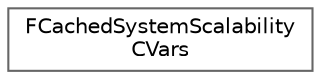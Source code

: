 digraph "Graphical Class Hierarchy"
{
 // INTERACTIVE_SVG=YES
 // LATEX_PDF_SIZE
  bgcolor="transparent";
  edge [fontname=Helvetica,fontsize=10,labelfontname=Helvetica,labelfontsize=10];
  node [fontname=Helvetica,fontsize=10,shape=box,height=0.2,width=0.4];
  rankdir="LR";
  Node0 [id="Node000000",label="FCachedSystemScalability\lCVars",height=0.2,width=0.4,color="grey40", fillcolor="white", style="filled",URL="$d3/d77/structFCachedSystemScalabilityCVars.html",tooltip="Cache some of the scalability CVars to avoid some virtual function calls (no longer the case with the..."];
}
